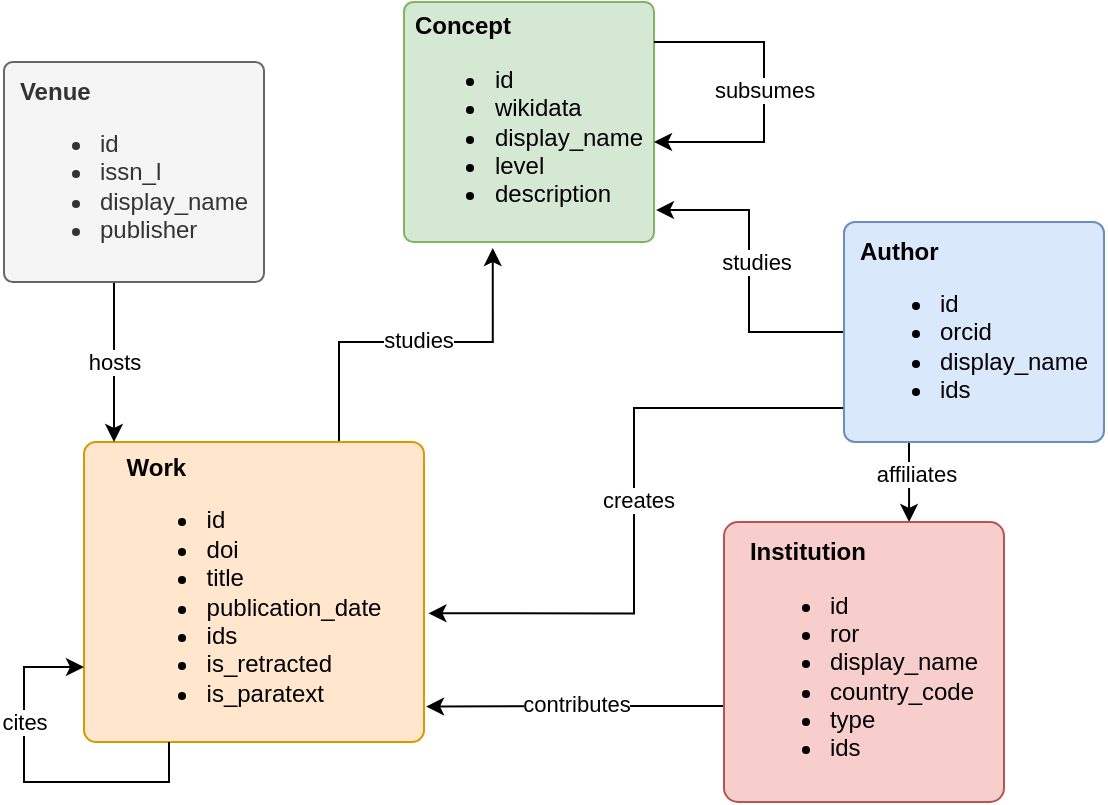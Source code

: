 <mxfile version="20.4.1" type="device"><diagram id="CRBQrBPZslJF9kaArlf7" name="Page-1"><mxGraphModel dx="796" dy="1794" grid="1" gridSize="10" guides="1" tooltips="1" connect="1" arrows="1" fold="1" page="1" pageScale="1" pageWidth="850" pageHeight="1100" math="0" shadow="0"><root><mxCell id="0"/><mxCell id="1" parent="0"/><mxCell id="H6Og2DwwPg2D8wDVnPIp-19" style="edgeStyle=orthogonalEdgeStyle;rounded=0;orthogonalLoop=1;jettySize=auto;html=1;exitX=0.75;exitY=0;exitDx=0;exitDy=0;entryX=0.355;entryY=1.025;entryDx=0;entryDy=0;entryPerimeter=0;" parent="1" source="H6Og2DwwPg2D8wDVnPIp-1" target="H6Og2DwwPg2D8wDVnPIp-16" edge="1"><mxGeometry relative="1" as="geometry"/></mxCell><mxCell id="H6Og2DwwPg2D8wDVnPIp-20" value="studies" style="edgeLabel;html=1;align=center;verticalAlign=middle;resizable=0;points=[];" parent="H6Og2DwwPg2D8wDVnPIp-19" vertex="1" connectable="0"><mxGeometry x="0.263" y="-4" relative="1" as="geometry"><mxPoint x="-21" y="-5" as="offset"/></mxGeometry></mxCell><mxCell id="H6Og2DwwPg2D8wDVnPIp-1" value="&lt;div style=&quot;text-align: left&quot;&gt;&lt;span&gt;&lt;b&gt;Work&lt;/b&gt;&lt;/span&gt;&lt;/div&gt;&lt;ul&gt;&lt;li style=&quot;text-align: left&quot;&gt;id&lt;/li&gt;&lt;li style=&quot;text-align: left&quot;&gt;doi&lt;/li&gt;&lt;li style=&quot;text-align: left&quot;&gt;title&lt;/li&gt;&lt;li style=&quot;text-align: left&quot;&gt;&lt;span&gt;publication_date&lt;/span&gt;&lt;br&gt;&lt;/li&gt;&lt;li style=&quot;text-align: left&quot;&gt;&lt;span&gt;ids&lt;/span&gt;&lt;/li&gt;&lt;li style=&quot;text-align: left&quot;&gt;&lt;span&gt;is_retracted&lt;br&gt;&lt;/span&gt;&lt;/li&gt;&lt;li style=&quot;text-align: left&quot;&gt;&lt;span&gt;is_paratext&lt;br&gt;&lt;/span&gt;&lt;/li&gt;&lt;/ul&gt;" style="rounded=1;whiteSpace=wrap;html=1;fillColor=#ffe6cc;strokeColor=#d79b00;arcSize=4;" parent="1" vertex="1"><mxGeometry x="170" y="210" width="170" height="150" as="geometry"/></mxCell><mxCell id="H6Og2DwwPg2D8wDVnPIp-3" style="edgeStyle=orthogonalEdgeStyle;rounded=0;orthogonalLoop=1;jettySize=auto;html=1;exitX=0.25;exitY=1;exitDx=0;exitDy=0;entryX=0;entryY=0.75;entryDx=0;entryDy=0;" parent="1" source="H6Og2DwwPg2D8wDVnPIp-1" target="H6Og2DwwPg2D8wDVnPIp-1" edge="1"><mxGeometry relative="1" as="geometry"><mxPoint x="160" y="310" as="targetPoint"/><Array as="points"><mxPoint x="213" y="380"/><mxPoint x="140" y="380"/><mxPoint x="140" y="323"/></Array></mxGeometry></mxCell><mxCell id="H6Og2DwwPg2D8wDVnPIp-4" value="cites" style="edgeLabel;html=1;align=center;verticalAlign=middle;resizable=0;points=[];" parent="H6Og2DwwPg2D8wDVnPIp-3" vertex="1" connectable="0"><mxGeometry x="-0.103" y="2" relative="1" as="geometry"><mxPoint x="-12" y="-32" as="offset"/></mxGeometry></mxCell><mxCell id="H6Og2DwwPg2D8wDVnPIp-6" style="edgeStyle=orthogonalEdgeStyle;rounded=0;orthogonalLoop=1;jettySize=auto;html=1;entryX=1.013;entryY=0.571;entryDx=0;entryDy=0;entryPerimeter=0;exitX=0;exitY=0.845;exitDx=0;exitDy=0;exitPerimeter=0;" parent="1" source="H6Og2DwwPg2D8wDVnPIp-5" target="H6Og2DwwPg2D8wDVnPIp-1" edge="1"><mxGeometry relative="1" as="geometry"/></mxCell><mxCell id="H6Og2DwwPg2D8wDVnPIp-7" value="creates" style="edgeLabel;html=1;align=center;verticalAlign=middle;resizable=0;points=[];" parent="H6Og2DwwPg2D8wDVnPIp-6" vertex="1" connectable="0"><mxGeometry x="0.17" y="2" relative="1" as="geometry"><mxPoint y="-31" as="offset"/></mxGeometry></mxCell><mxCell id="H6Og2DwwPg2D8wDVnPIp-12" style="edgeStyle=orthogonalEdgeStyle;rounded=0;orthogonalLoop=1;jettySize=auto;html=1;entryX=0.661;entryY=0;entryDx=0;entryDy=0;exitX=0.25;exitY=1;exitDx=0;exitDy=0;entryPerimeter=0;" parent="1" source="H6Og2DwwPg2D8wDVnPIp-5" target="H6Og2DwwPg2D8wDVnPIp-11" edge="1"><mxGeometry relative="1" as="geometry"><mxPoint x="595" y="210" as="sourcePoint"/></mxGeometry></mxCell><mxCell id="H6Og2DwwPg2D8wDVnPIp-13" value="affiliates" style="edgeLabel;html=1;align=center;verticalAlign=middle;resizable=0;points=[];" parent="H6Og2DwwPg2D8wDVnPIp-12" vertex="1" connectable="0"><mxGeometry x="-0.2" y="-3" relative="1" as="geometry"><mxPoint x="6" as="offset"/></mxGeometry></mxCell><mxCell id="H6Og2DwwPg2D8wDVnPIp-21" style="edgeStyle=orthogonalEdgeStyle;rounded=0;orthogonalLoop=1;jettySize=auto;html=1;entryX=1.008;entryY=0.867;entryDx=0;entryDy=0;entryPerimeter=0;" parent="1" source="H6Og2DwwPg2D8wDVnPIp-5" target="H6Og2DwwPg2D8wDVnPIp-16" edge="1"><mxGeometry relative="1" as="geometry"/></mxCell><mxCell id="H6Og2DwwPg2D8wDVnPIp-22" value="studies" style="edgeLabel;html=1;align=center;verticalAlign=middle;resizable=0;points=[];" parent="H6Og2DwwPg2D8wDVnPIp-21" vertex="1" connectable="0"><mxGeometry x="-0.225" y="-4" relative="1" as="geometry"><mxPoint x="-1" y="-23" as="offset"/></mxGeometry></mxCell><mxCell id="H6Og2DwwPg2D8wDVnPIp-5" value="&lt;div style=&quot;text-align: left&quot;&gt;&lt;span&gt;&lt;b&gt;Author&lt;/b&gt;&lt;/span&gt;&lt;/div&gt;&lt;ul&gt;&lt;li style=&quot;text-align: left&quot;&gt;id&lt;/li&gt;&lt;li style=&quot;text-align: left&quot;&gt;&lt;span&gt;orcid&lt;/span&gt;&lt;br&gt;&lt;/li&gt;&lt;li style=&quot;text-align: left&quot;&gt;&lt;span&gt;display_name&lt;br&gt;&lt;/span&gt;&lt;/li&gt;&lt;li style=&quot;text-align: left&quot;&gt;&lt;span&gt;ids&lt;br&gt;&lt;/span&gt;&lt;/li&gt;&lt;/ul&gt;" style="rounded=1;whiteSpace=wrap;html=1;fillColor=#dae8fc;strokeColor=#6c8ebf;arcSize=5;" parent="1" vertex="1"><mxGeometry x="550" y="100" width="130" height="110" as="geometry"/></mxCell><mxCell id="H6Og2DwwPg2D8wDVnPIp-9" style="edgeStyle=orthogonalEdgeStyle;rounded=0;orthogonalLoop=1;jettySize=auto;html=1;" parent="1" source="H6Og2DwwPg2D8wDVnPIp-8" edge="1"><mxGeometry relative="1" as="geometry"><mxPoint x="185" y="210" as="targetPoint"/><Array as="points"><mxPoint x="185" y="210"/></Array></mxGeometry></mxCell><mxCell id="H6Og2DwwPg2D8wDVnPIp-10" value="hosts" style="edgeLabel;html=1;align=center;verticalAlign=middle;resizable=0;points=[];" parent="H6Og2DwwPg2D8wDVnPIp-9" vertex="1" connectable="0"><mxGeometry x="0.213" y="3" relative="1" as="geometry"><mxPoint x="-3" y="-9" as="offset"/></mxGeometry></mxCell><mxCell id="H6Og2DwwPg2D8wDVnPIp-8" value="&lt;div style=&quot;text-align: left&quot;&gt;&lt;b&gt;Venue&lt;/b&gt;&lt;/div&gt;&lt;ul&gt;&lt;li style=&quot;text-align: left&quot;&gt;id&lt;/li&gt;&lt;li style=&quot;text-align: left&quot;&gt;&lt;span&gt;issn_l&lt;/span&gt;&lt;br&gt;&lt;/li&gt;&lt;li style=&quot;text-align: left&quot;&gt;&lt;span&gt;display_name&lt;br&gt;&lt;/span&gt;&lt;/li&gt;&lt;li style=&quot;text-align: left&quot;&gt;&lt;span&gt;publisher&lt;br&gt;&lt;/span&gt;&lt;/li&gt;&lt;/ul&gt;" style="rounded=1;whiteSpace=wrap;html=1;fillColor=#f5f5f5;fontColor=#333333;strokeColor=#666666;arcSize=4;" parent="1" vertex="1"><mxGeometry x="130" y="20" width="130" height="110" as="geometry"/></mxCell><mxCell id="H6Og2DwwPg2D8wDVnPIp-14" style="edgeStyle=orthogonalEdgeStyle;rounded=0;orthogonalLoop=1;jettySize=auto;html=1;entryX=1.006;entryY=0.882;entryDx=0;entryDy=0;entryPerimeter=0;" parent="1" source="H6Og2DwwPg2D8wDVnPIp-11" edge="1" target="H6Og2DwwPg2D8wDVnPIp-1"><mxGeometry relative="1" as="geometry"><mxPoint x="340" y="350" as="targetPoint"/><Array as="points"><mxPoint x="420" y="342"/><mxPoint x="420" y="342"/></Array></mxGeometry></mxCell><mxCell id="H6Og2DwwPg2D8wDVnPIp-15" value="contributes" style="edgeLabel;html=1;align=center;verticalAlign=middle;resizable=0;points=[];" parent="H6Og2DwwPg2D8wDVnPIp-14" vertex="1" connectable="0"><mxGeometry x="-0.066" relative="1" as="geometry"><mxPoint x="-5" y="-1" as="offset"/></mxGeometry></mxCell><mxCell id="H6Og2DwwPg2D8wDVnPIp-11" value="&lt;div style=&quot;text-align: left&quot;&gt;&lt;b&gt;Institution&lt;/b&gt;&lt;/div&gt;&lt;ul&gt;&lt;li style=&quot;text-align: left&quot;&gt;id&lt;/li&gt;&lt;li style=&quot;text-align: left&quot;&gt;&lt;span&gt;ror&lt;/span&gt;&lt;br&gt;&lt;/li&gt;&lt;li style=&quot;text-align: left&quot;&gt;&lt;span&gt;display_name&lt;br&gt;&lt;/span&gt;&lt;/li&gt;&lt;li style=&quot;text-align: left&quot;&gt;&lt;span&gt;country_code&lt;br&gt;&lt;/span&gt;&lt;/li&gt;&lt;li style=&quot;text-align: left&quot;&gt;&lt;span&gt;type&lt;br&gt;&lt;/span&gt;&lt;/li&gt;&lt;li style=&quot;text-align: left&quot;&gt;&lt;span&gt;ids&lt;br&gt;&lt;/span&gt;&lt;/li&gt;&lt;/ul&gt;" style="rounded=1;whiteSpace=wrap;html=1;fillColor=#f8cecc;strokeColor=#b85450;arcSize=5;" parent="1" vertex="1"><mxGeometry x="490" y="250" width="140" height="140" as="geometry"/></mxCell><mxCell id="H6Og2DwwPg2D8wDVnPIp-16" value="&lt;div style=&quot;text-align: left;&quot;&gt;&lt;span&gt;&lt;b&gt;Concept&lt;/b&gt;&lt;/span&gt;&lt;/div&gt;&lt;span style=&quot;background-color: initial;&quot;&gt;&lt;div style=&quot;text-align: left;&quot;&gt;&lt;ul&gt;&lt;li&gt;&lt;span style=&quot;background-color: initial;&quot;&gt;id&lt;/span&gt;&lt;/li&gt;&lt;li&gt;&lt;span style=&quot;background-color: initial;&quot;&gt;wikidata&lt;/span&gt;&lt;/li&gt;&lt;li&gt;&lt;span style=&quot;background-color: initial;&quot;&gt;display_name&lt;/span&gt;&lt;/li&gt;&lt;li&gt;&lt;span style=&quot;background-color: initial;&quot;&gt;level&lt;/span&gt;&lt;/li&gt;&lt;li&gt;&lt;span style=&quot;background-color: initial;&quot;&gt;description&lt;/span&gt;&lt;/li&gt;&lt;/ul&gt;&lt;/div&gt;&lt;/span&gt;" style="rounded=1;whiteSpace=wrap;html=1;fillColor=#d5e8d4;strokeColor=#82b366;arcSize=4;" parent="1" vertex="1"><mxGeometry x="330" y="-10" width="125" height="120" as="geometry"/></mxCell><mxCell id="H6Og2DwwPg2D8wDVnPIp-17" style="edgeStyle=orthogonalEdgeStyle;rounded=0;orthogonalLoop=1;jettySize=auto;html=1;" parent="1" source="H6Og2DwwPg2D8wDVnPIp-16" edge="1"><mxGeometry relative="1" as="geometry"><mxPoint x="455" y="60" as="targetPoint"/><Array as="points"><mxPoint x="510" y="10"/><mxPoint x="510" y="60"/></Array></mxGeometry></mxCell><mxCell id="H6Og2DwwPg2D8wDVnPIp-18" value="subsumes" style="edgeLabel;html=1;align=center;verticalAlign=middle;resizable=0;points=[];" parent="H6Og2DwwPg2D8wDVnPIp-17" vertex="1" connectable="0"><mxGeometry x="0.279" y="1" relative="1" as="geometry"><mxPoint x="-1" y="-24" as="offset"/></mxGeometry></mxCell></root></mxGraphModel></diagram></mxfile>